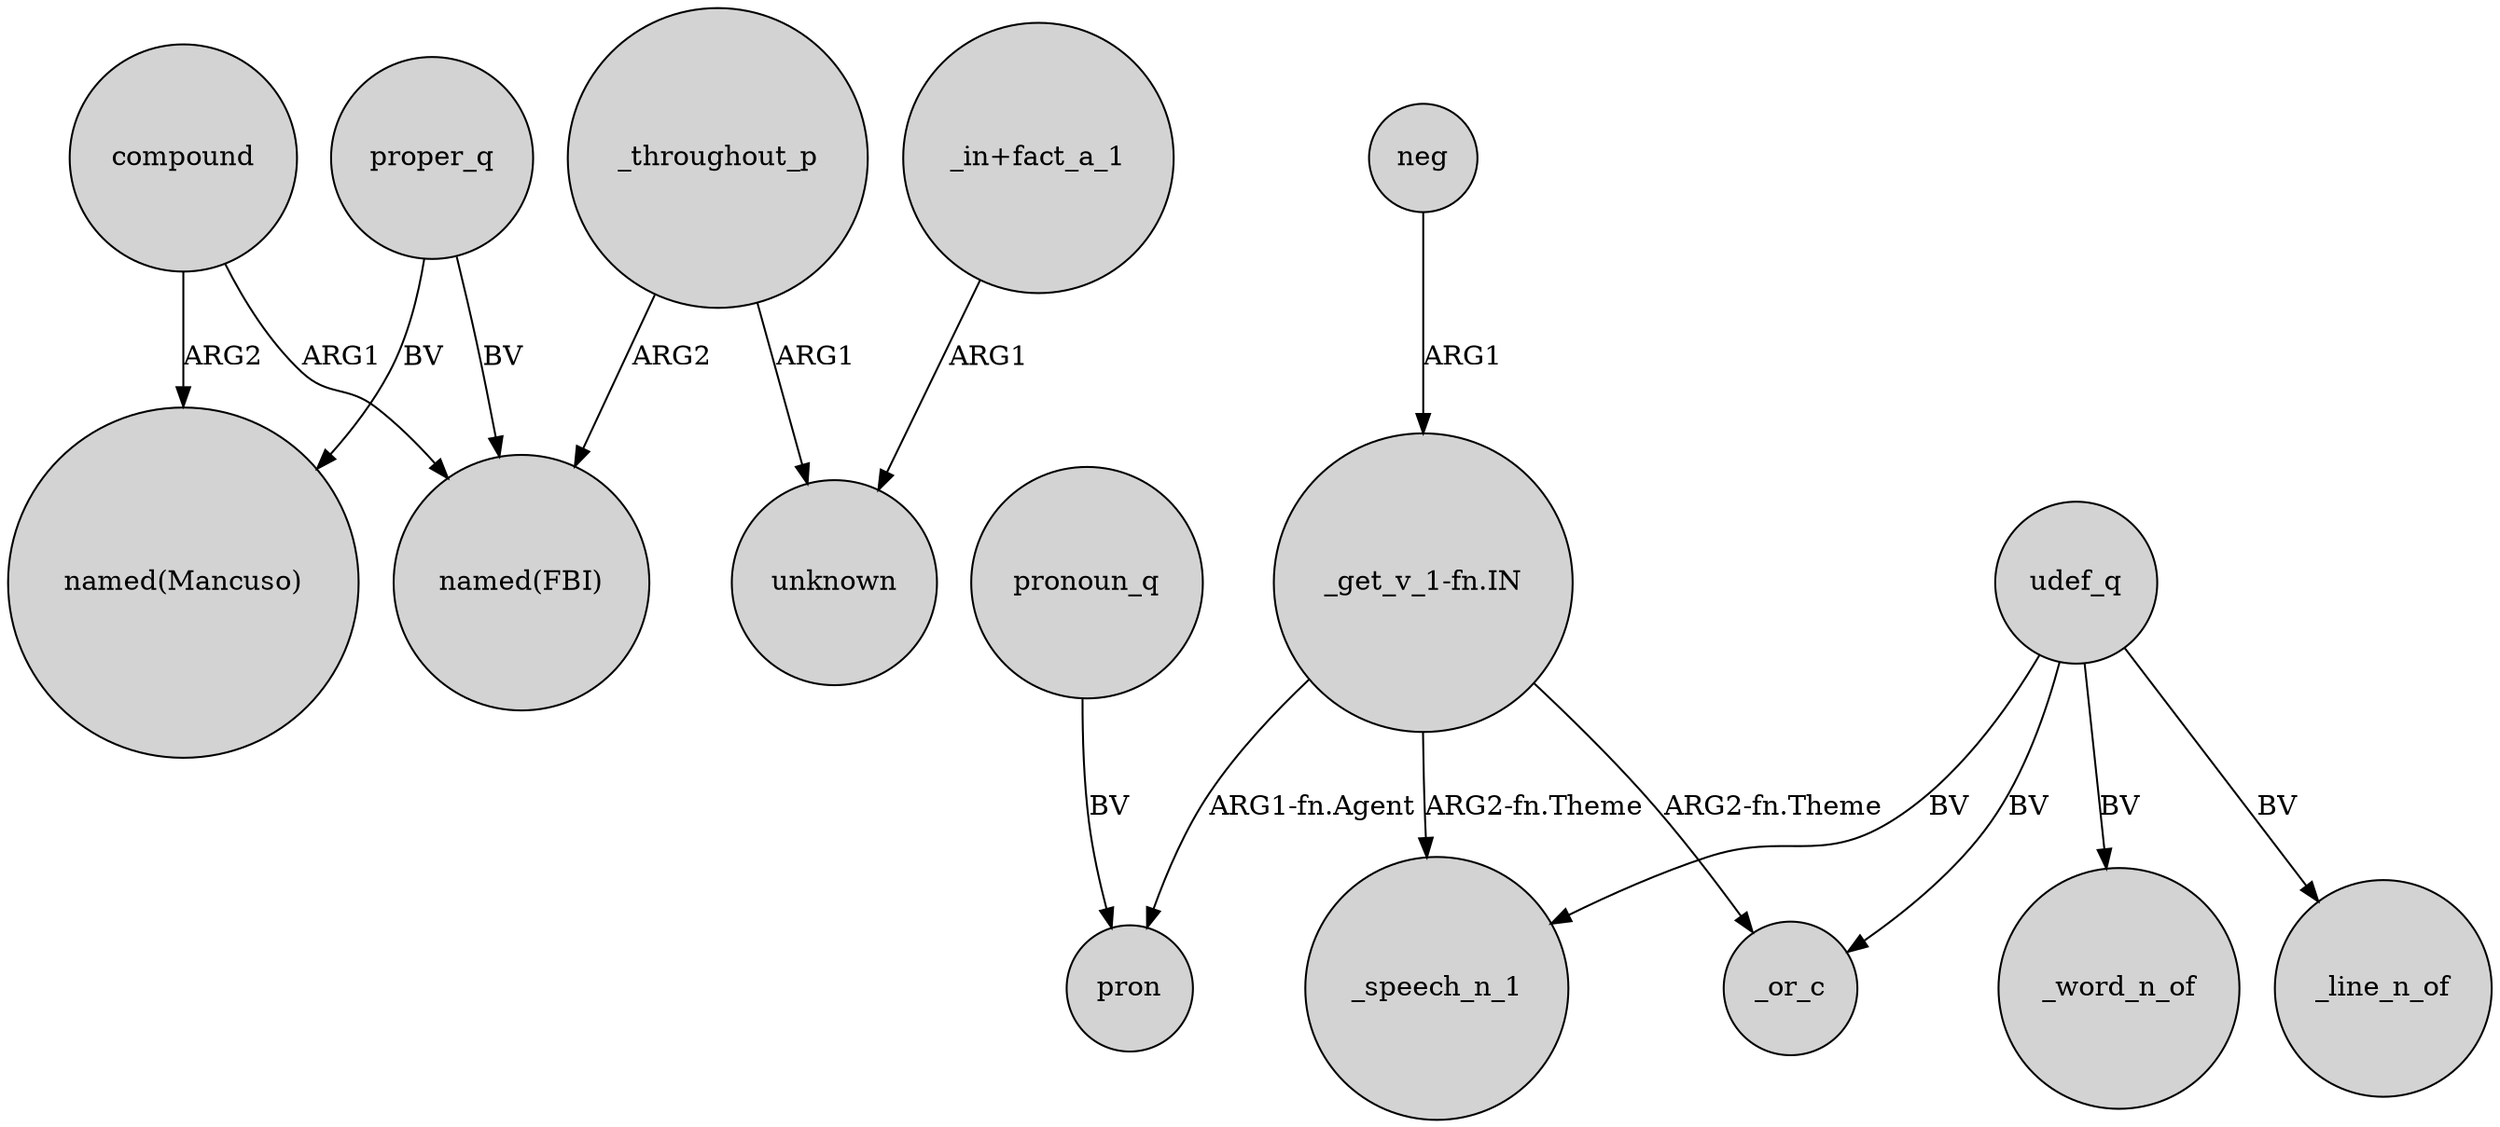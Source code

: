 digraph {
	node [shape=circle style=filled]
	proper_q -> "named(FBI)" [label=BV]
	proper_q -> "named(Mancuso)" [label=BV]
	"_get_v_1-fn.IN" -> pron [label="ARG1-fn.Agent"]
	udef_q -> _word_n_of [label=BV]
	udef_q -> _speech_n_1 [label=BV]
	"_in+fact_a_1" -> unknown [label=ARG1]
	_throughout_p -> "named(FBI)" [label=ARG2]
	pronoun_q -> pron [label=BV]
	compound -> "named(Mancuso)" [label=ARG2]
	udef_q -> _or_c [label=BV]
	udef_q -> _line_n_of [label=BV]
	"_get_v_1-fn.IN" -> _or_c [label="ARG2-fn.Theme"]
	neg -> "_get_v_1-fn.IN" [label=ARG1]
	"_get_v_1-fn.IN" -> _speech_n_1 [label="ARG2-fn.Theme"]
	compound -> "named(FBI)" [label=ARG1]
	_throughout_p -> unknown [label=ARG1]
}
